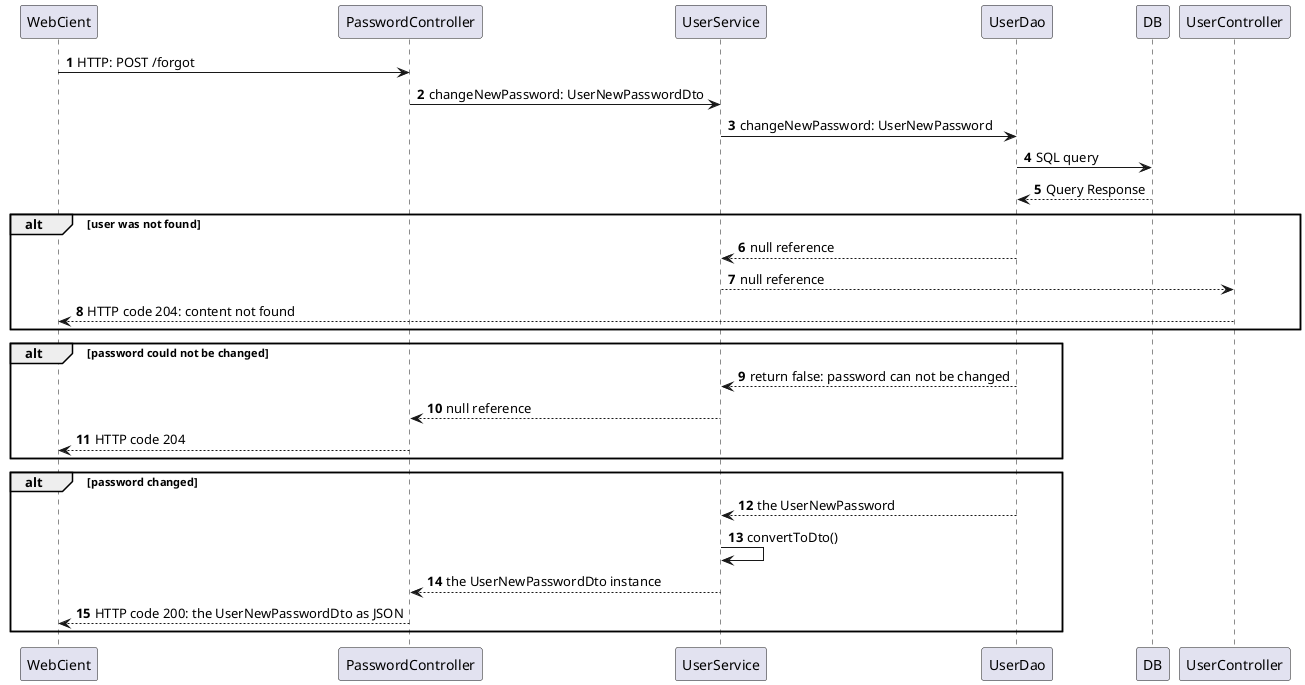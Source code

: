 @startuml

autonumber

WebCient -> PasswordController: HTTP: POST /forgot
PasswordController -> UserService: changeNewPassword: UserNewPasswordDto
UserService ->UserDao: changeNewPassword: UserNewPassword
UserDao -> DB: SQL query

DB--> UserDao: Query Response

alt user was not found
    UserDao --> UserService: null reference
    UserService --> UserController: null reference 
    UserController --> WebCient: HTTP code 204: content not found
end


alt password could not be changed
    
    UserDao --> UserService: return false: password can not be changed
    UserService --> PasswordController: null reference 
    PasswordController --> WebCient: HTTP code 204
end

alt password changed
    UserDao --> UserService: the UserNewPassword
    UserService -> UserService: convertToDto()
    UserService --> PasswordController: the UserNewPasswordDto instance 
    PasswordController --> WebCient: HTTP code 200: the UserNewPasswordDto as JSON 
end

@enduml